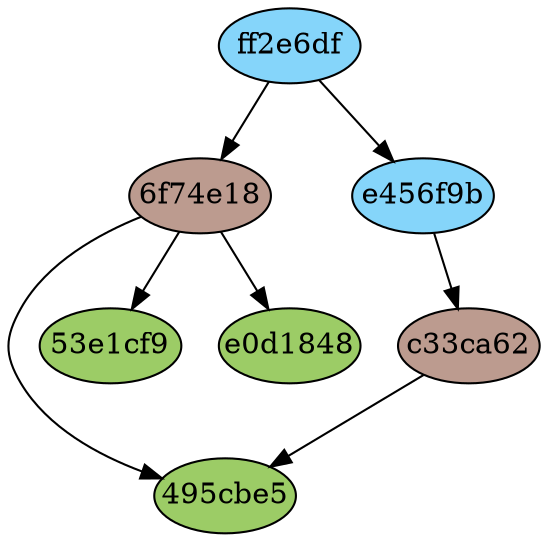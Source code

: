 digraph auto {
	graph [bgcolor=transparent]
	node [fixedsize=true style=filled width=0.95]
	"495cbe5e01d0c55ab7f5dda23078902bd8d84aff" [label="495cbe5" fillcolor="#9ccc66"]
	"53e1cf9fe1b271f1027b35c99459c40fc5426732" [label="53e1cf9" fillcolor="#9ccc66"]
	e0d18482da52c44f82ced59750cf139694df9a22 [label=e0d1848 fillcolor="#9ccc66"]
	"6f74e186aeb87110c978318aa55124adeed5d79d" [label="6f74e18" fillcolor="#bc9b8f"]
	"6f74e186aeb87110c978318aa55124adeed5d79d" -> e0d18482da52c44f82ced59750cf139694df9a22
	"6f74e186aeb87110c978318aa55124adeed5d79d" -> "53e1cf9fe1b271f1027b35c99459c40fc5426732"
	"6f74e186aeb87110c978318aa55124adeed5d79d" -> "495cbe5e01d0c55ab7f5dda23078902bd8d84aff"
	c33ca62e4bbca9fabffd7cd819a6b2fb60beab64 [label=c33ca62 fillcolor="#bc9b8f"]
	c33ca62e4bbca9fabffd7cd819a6b2fb60beab64 -> "495cbe5e01d0c55ab7f5dda23078902bd8d84aff"
	e456f9b157f94c61bdc8febb0030d0aa7d1fb8b3 [label=e456f9b fillcolor="#85d5fa"]
	e456f9b157f94c61bdc8febb0030d0aa7d1fb8b3 -> c33ca62e4bbca9fabffd7cd819a6b2fb60beab64
	ff2e6dfc874231bbd8689b1d1b174224d9c4dddc [label=ff2e6df fillcolor="#85d5fa"]
	ff2e6dfc874231bbd8689b1d1b174224d9c4dddc -> "6f74e186aeb87110c978318aa55124adeed5d79d"
	ff2e6dfc874231bbd8689b1d1b174224d9c4dddc -> e456f9b157f94c61bdc8febb0030d0aa7d1fb8b3
}
